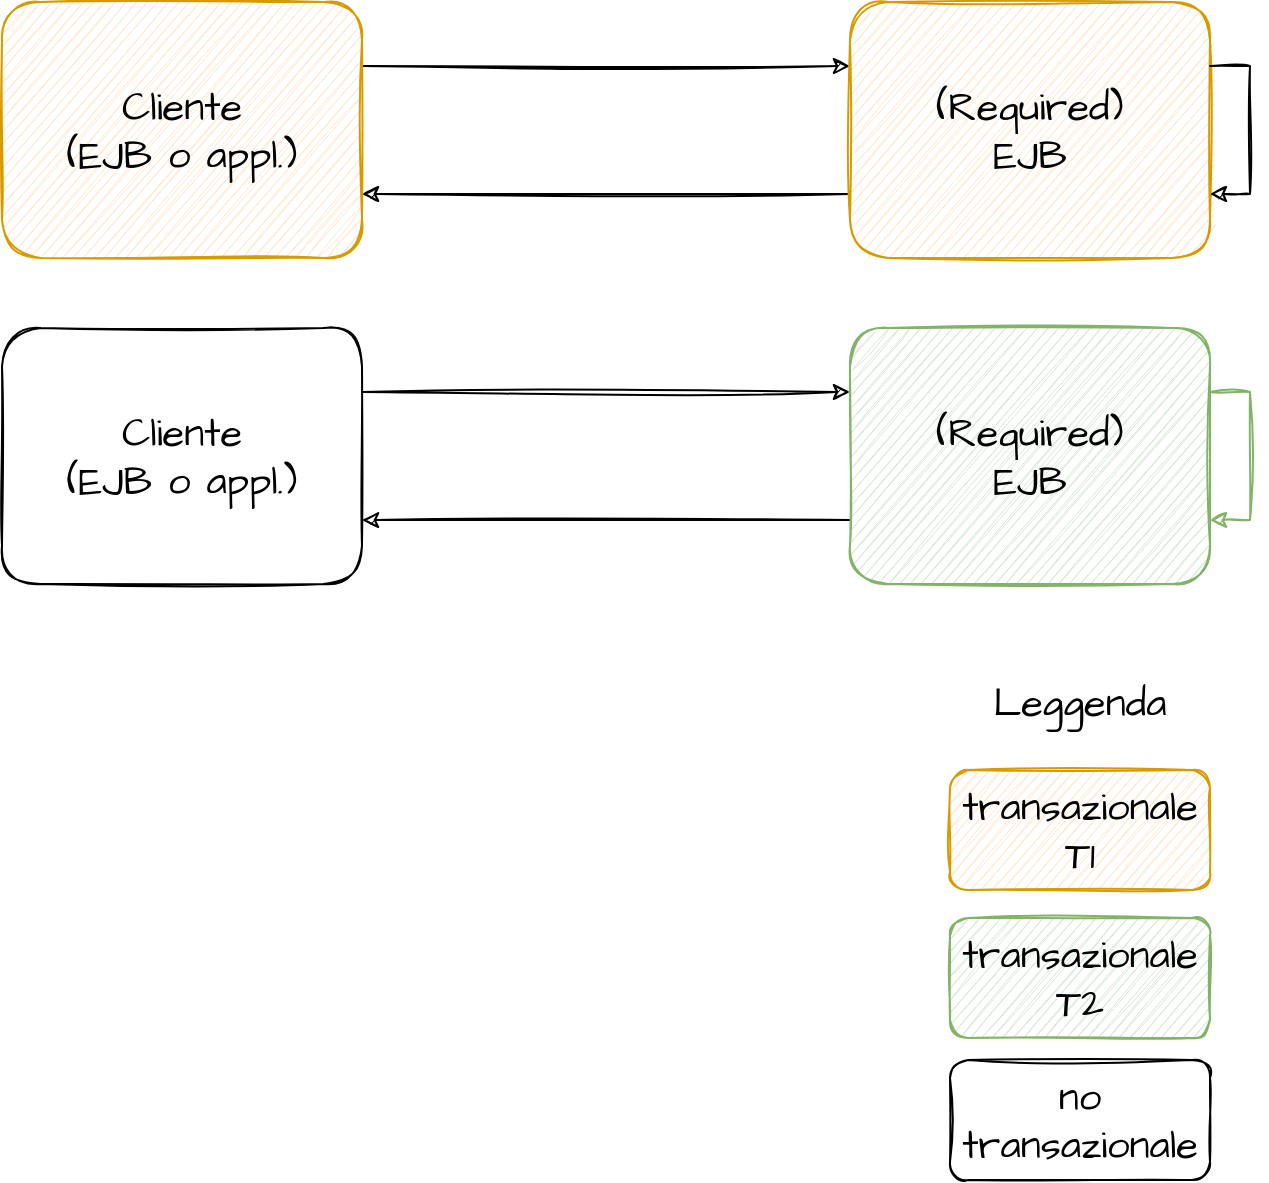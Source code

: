 <mxfile version="16.0.3" type="device"><diagram id="iR7kW6d5z7mH8W_eMVzF" name="Page-1"><mxGraphModel dx="1422" dy="745" grid="0" gridSize="10" guides="1" tooltips="1" connect="1" arrows="1" fold="1" page="1" pageScale="1" pageWidth="827" pageHeight="1169" math="0" shadow="0"><root><mxCell id="0"/><mxCell id="1" parent="0"/><mxCell id="lDcUjpFP3pSMN3PAIXbi-3" style="edgeStyle=orthogonalEdgeStyle;rounded=0;orthogonalLoop=1;jettySize=auto;html=1;exitX=1;exitY=0.25;exitDx=0;exitDy=0;entryX=0;entryY=0.25;entryDx=0;entryDy=0;sketch=1;" parent="1" source="LwVA78MGahFg6l0W7koL-2" target="lDcUjpFP3pSMN3PAIXbi-2" edge="1"><mxGeometry relative="1" as="geometry"/></mxCell><mxCell id="LwVA78MGahFg6l0W7koL-2" value="&lt;div&gt;Cliente&lt;/div&gt;&lt;div&gt;(EJB o appl.)&lt;br&gt;&lt;/div&gt;" style="rounded=1;whiteSpace=wrap;html=1;sketch=1;hachureGap=4;fontFamily=Architects Daughter;fontSource=https%3A%2F%2Ffonts.googleapis.com%2Fcss%3Ffamily%3DArchitects%2BDaughter;fontSize=20;fillColor=#ffe6cc;strokeColor=#d79b00;" parent="1" vertex="1"><mxGeometry x="109" y="158" width="180" height="128" as="geometry"/></mxCell><mxCell id="lDcUjpFP3pSMN3PAIXbi-4" style="edgeStyle=orthogonalEdgeStyle;rounded=0;sketch=1;orthogonalLoop=1;jettySize=auto;html=1;exitX=0;exitY=0.75;exitDx=0;exitDy=0;entryX=1;entryY=0.75;entryDx=0;entryDy=0;" parent="1" source="lDcUjpFP3pSMN3PAIXbi-2" target="LwVA78MGahFg6l0W7koL-2" edge="1"><mxGeometry relative="1" as="geometry"/></mxCell><mxCell id="lDcUjpFP3pSMN3PAIXbi-2" value="&lt;div&gt;(Required)&lt;/div&gt;&lt;div&gt;EJB&lt;br&gt;&lt;/div&gt;" style="rounded=1;whiteSpace=wrap;html=1;sketch=1;hachureGap=4;fontFamily=Architects Daughter;fontSource=https%3A%2F%2Ffonts.googleapis.com%2Fcss%3Ffamily%3DArchitects%2BDaughter;fontSize=20;fillColor=#ffe6cc;strokeColor=#d79b00;" parent="1" vertex="1"><mxGeometry x="533" y="158" width="180" height="128" as="geometry"/></mxCell><mxCell id="lDcUjpFP3pSMN3PAIXbi-5" value="transazionale T1" style="rounded=1;whiteSpace=wrap;html=1;sketch=1;fontSize=20;fontFamily=Architects Daughter;fontSource=https%3A%2F%2Ffonts.googleapis.com%2Fcss%3Ffamily%3DArchitects%2BDaughter;fillColor=#ffe6cc;strokeColor=#d79b00;" parent="1" vertex="1"><mxGeometry x="583" y="542" width="130" height="60" as="geometry"/></mxCell><mxCell id="lDcUjpFP3pSMN3PAIXbi-7" value="transazionale T2" style="rounded=1;whiteSpace=wrap;html=1;sketch=1;fontSize=20;fontFamily=Architects Daughter;fontSource=https%3A%2F%2Ffonts.googleapis.com%2Fcss%3Ffamily%3DArchitects%2BDaughter;fillColor=#d5e8d4;strokeColor=#82b366;" parent="1" vertex="1"><mxGeometry x="583" y="616" width="130" height="60" as="geometry"/></mxCell><mxCell id="lDcUjpFP3pSMN3PAIXbi-8" value="no transazionale" style="rounded=1;whiteSpace=wrap;html=1;sketch=1;fontSize=20;fontFamily=Architects Daughter;fontSource=https%3A%2F%2Ffonts.googleapis.com%2Fcss%3Ffamily%3DArchitects%2BDaughter;" parent="1" vertex="1"><mxGeometry x="583" y="687" width="130" height="60" as="geometry"/></mxCell><mxCell id="lDcUjpFP3pSMN3PAIXbi-9" value="Leggenda" style="text;html=1;strokeColor=none;fillColor=none;align=center;verticalAlign=middle;whiteSpace=wrap;rounded=0;sketch=1;fontFamily=Architects Daughter;fontSource=https%3A%2F%2Ffonts.googleapis.com%2Fcss%3Ffamily%3DArchitects%2BDaughter;fontSize=20;" parent="1" vertex="1"><mxGeometry x="618" y="493" width="60" height="30" as="geometry"/></mxCell><mxCell id="lDcUjpFP3pSMN3PAIXbi-10" style="edgeStyle=orthogonalEdgeStyle;rounded=0;sketch=1;orthogonalLoop=1;jettySize=auto;html=1;exitX=1;exitY=0.25;exitDx=0;exitDy=0;entryX=1;entryY=0.75;entryDx=0;entryDy=0;fontFamily=Architects Daughter;fontSource=https%3A%2F%2Ffonts.googleapis.com%2Fcss%3Ffamily%3DArchitects%2BDaughter;fontSize=20;" parent="1" source="lDcUjpFP3pSMN3PAIXbi-2" target="lDcUjpFP3pSMN3PAIXbi-2" edge="1"><mxGeometry relative="1" as="geometry"/></mxCell><mxCell id="lDcUjpFP3pSMN3PAIXbi-11" style="edgeStyle=orthogonalEdgeStyle;rounded=0;orthogonalLoop=1;jettySize=auto;html=1;exitX=1;exitY=0.25;exitDx=0;exitDy=0;entryX=0;entryY=0.25;entryDx=0;entryDy=0;sketch=1;" parent="1" source="lDcUjpFP3pSMN3PAIXbi-12" target="lDcUjpFP3pSMN3PAIXbi-14" edge="1"><mxGeometry relative="1" as="geometry"/></mxCell><mxCell id="lDcUjpFP3pSMN3PAIXbi-12" value="&lt;div&gt;Cliente&lt;/div&gt;&lt;div&gt;(EJB o appl.)&lt;br&gt;&lt;/div&gt;" style="rounded=1;whiteSpace=wrap;html=1;sketch=1;hachureGap=4;fontFamily=Architects Daughter;fontSource=https%3A%2F%2Ffonts.googleapis.com%2Fcss%3Ffamily%3DArchitects%2BDaughter;fontSize=20;" parent="1" vertex="1"><mxGeometry x="109" y="321" width="180" height="128" as="geometry"/></mxCell><mxCell id="lDcUjpFP3pSMN3PAIXbi-13" style="edgeStyle=orthogonalEdgeStyle;rounded=0;sketch=1;orthogonalLoop=1;jettySize=auto;html=1;exitX=0;exitY=0.75;exitDx=0;exitDy=0;entryX=1;entryY=0.75;entryDx=0;entryDy=0;" parent="1" source="lDcUjpFP3pSMN3PAIXbi-14" target="lDcUjpFP3pSMN3PAIXbi-12" edge="1"><mxGeometry relative="1" as="geometry"/></mxCell><mxCell id="lDcUjpFP3pSMN3PAIXbi-14" value="&lt;div&gt;(Required)&lt;/div&gt;&lt;div&gt;EJB&lt;br&gt;&lt;/div&gt;" style="rounded=1;whiteSpace=wrap;html=1;sketch=1;hachureGap=4;fontFamily=Architects Daughter;fontSource=https%3A%2F%2Ffonts.googleapis.com%2Fcss%3Ffamily%3DArchitects%2BDaughter;fontSize=20;fillColor=#d5e8d4;strokeColor=#82b366;" parent="1" vertex="1"><mxGeometry x="533" y="321" width="180" height="128" as="geometry"/></mxCell><mxCell id="lDcUjpFP3pSMN3PAIXbi-15" style="edgeStyle=orthogonalEdgeStyle;rounded=0;sketch=1;orthogonalLoop=1;jettySize=auto;html=1;exitX=1;exitY=0.25;exitDx=0;exitDy=0;entryX=1;entryY=0.75;entryDx=0;entryDy=0;fontFamily=Architects Daughter;fontSource=https%3A%2F%2Ffonts.googleapis.com%2Fcss%3Ffamily%3DArchitects%2BDaughter;fontSize=20;fillColor=#d5e8d4;strokeColor=#82b366;" parent="1" source="lDcUjpFP3pSMN3PAIXbi-14" target="lDcUjpFP3pSMN3PAIXbi-14" edge="1"><mxGeometry relative="1" as="geometry"/></mxCell></root></mxGraphModel></diagram></mxfile>